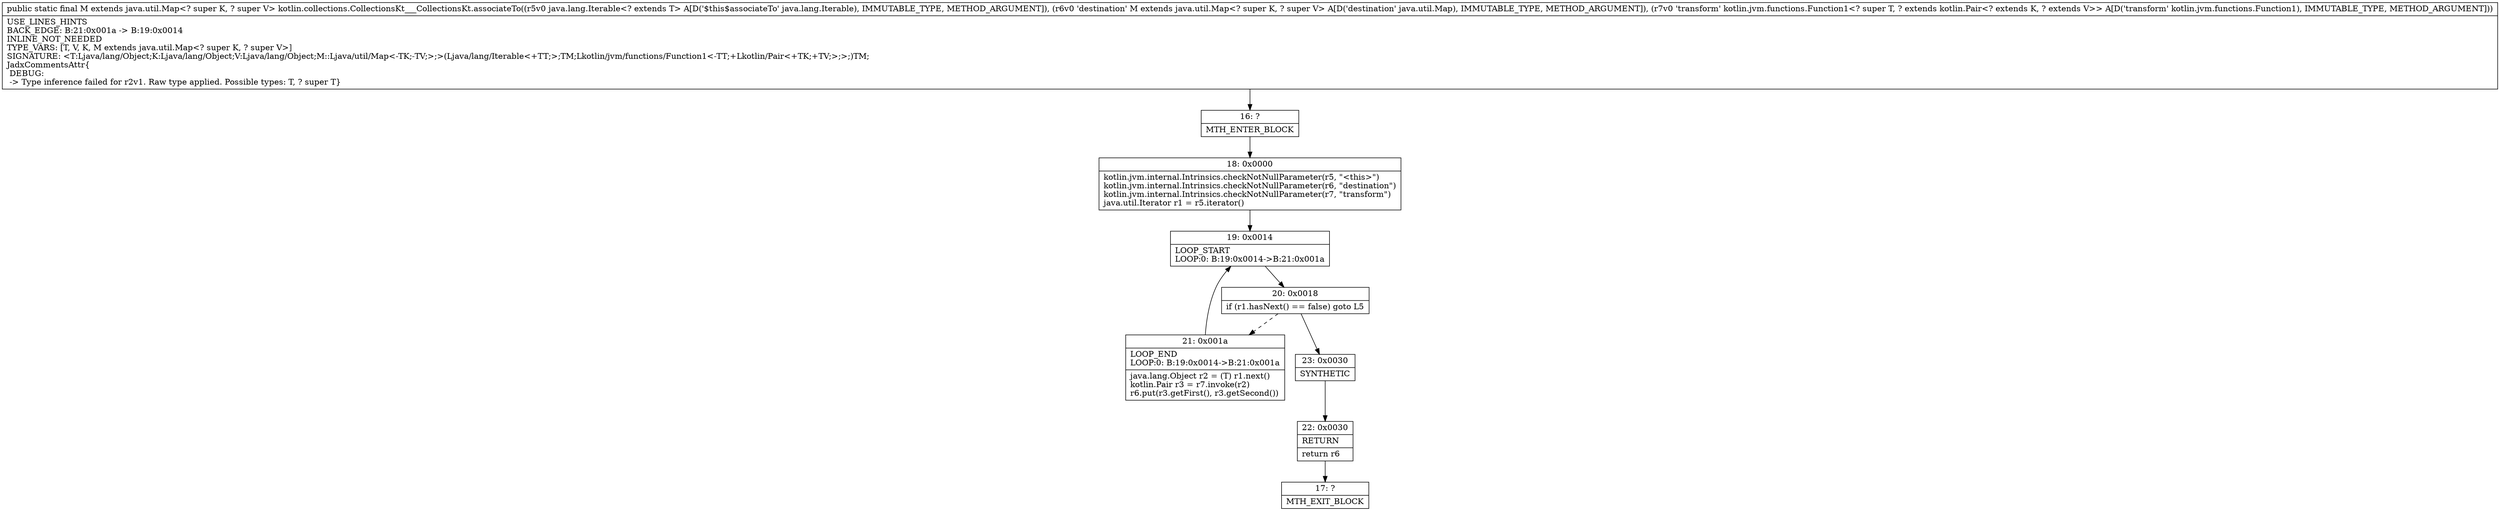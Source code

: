 digraph "CFG forkotlin.collections.CollectionsKt___CollectionsKt.associateTo(Ljava\/lang\/Iterable;Ljava\/util\/Map;Lkotlin\/jvm\/functions\/Function1;)Ljava\/util\/Map;" {
Node_16 [shape=record,label="{16\:\ ?|MTH_ENTER_BLOCK\l}"];
Node_18 [shape=record,label="{18\:\ 0x0000|kotlin.jvm.internal.Intrinsics.checkNotNullParameter(r5, \"\<this\>\")\lkotlin.jvm.internal.Intrinsics.checkNotNullParameter(r6, \"destination\")\lkotlin.jvm.internal.Intrinsics.checkNotNullParameter(r7, \"transform\")\ljava.util.Iterator r1 = r5.iterator()\l}"];
Node_19 [shape=record,label="{19\:\ 0x0014|LOOP_START\lLOOP:0: B:19:0x0014\-\>B:21:0x001a\l}"];
Node_20 [shape=record,label="{20\:\ 0x0018|if (r1.hasNext() == false) goto L5\l}"];
Node_21 [shape=record,label="{21\:\ 0x001a|LOOP_END\lLOOP:0: B:19:0x0014\-\>B:21:0x001a\l|java.lang.Object r2 = (T) r1.next()\lkotlin.Pair r3 = r7.invoke(r2)\lr6.put(r3.getFirst(), r3.getSecond())\l}"];
Node_23 [shape=record,label="{23\:\ 0x0030|SYNTHETIC\l}"];
Node_22 [shape=record,label="{22\:\ 0x0030|RETURN\l|return r6\l}"];
Node_17 [shape=record,label="{17\:\ ?|MTH_EXIT_BLOCK\l}"];
MethodNode[shape=record,label="{public static final M extends java.util.Map\<? super K, ? super V\> kotlin.collections.CollectionsKt___CollectionsKt.associateTo((r5v0 java.lang.Iterable\<? extends T\> A[D('$this$associateTo' java.lang.Iterable), IMMUTABLE_TYPE, METHOD_ARGUMENT]), (r6v0 'destination' M extends java.util.Map\<? super K, ? super V\> A[D('destination' java.util.Map), IMMUTABLE_TYPE, METHOD_ARGUMENT]), (r7v0 'transform' kotlin.jvm.functions.Function1\<? super T, ? extends kotlin.Pair\<? extends K, ? extends V\>\> A[D('transform' kotlin.jvm.functions.Function1), IMMUTABLE_TYPE, METHOD_ARGUMENT]))  | USE_LINES_HINTS\lBACK_EDGE: B:21:0x001a \-\> B:19:0x0014\lINLINE_NOT_NEEDED\lTYPE_VARS: [T, V, K, M extends java.util.Map\<? super K, ? super V\>]\lSIGNATURE: \<T:Ljava\/lang\/Object;K:Ljava\/lang\/Object;V:Ljava\/lang\/Object;M::Ljava\/util\/Map\<\-TK;\-TV;\>;\>(Ljava\/lang\/Iterable\<+TT;\>;TM;Lkotlin\/jvm\/functions\/Function1\<\-TT;+Lkotlin\/Pair\<+TK;+TV;\>;\>;)TM;\lJadxCommentsAttr\{\l DEBUG: \l \-\> Type inference failed for r2v1. Raw type applied. Possible types: T, ? super T\}\l}"];
MethodNode -> Node_16;Node_16 -> Node_18;
Node_18 -> Node_19;
Node_19 -> Node_20;
Node_20 -> Node_21[style=dashed];
Node_20 -> Node_23;
Node_21 -> Node_19;
Node_23 -> Node_22;
Node_22 -> Node_17;
}


